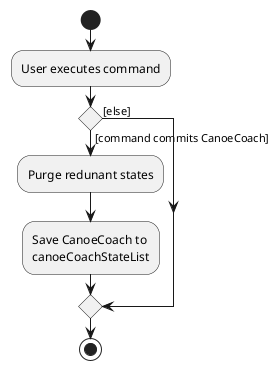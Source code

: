 @startuml
start
:User executes command;

'Since the beta syntax does not support placing the condition outside the
'diamond we place it as the true branch instead.

if () then ([command commits CanoeCoach])
    :Purge redunant states;
    :Save CanoeCoach to
    canoeCoachStateList;
else ([else])
endif
stop
@enduml
